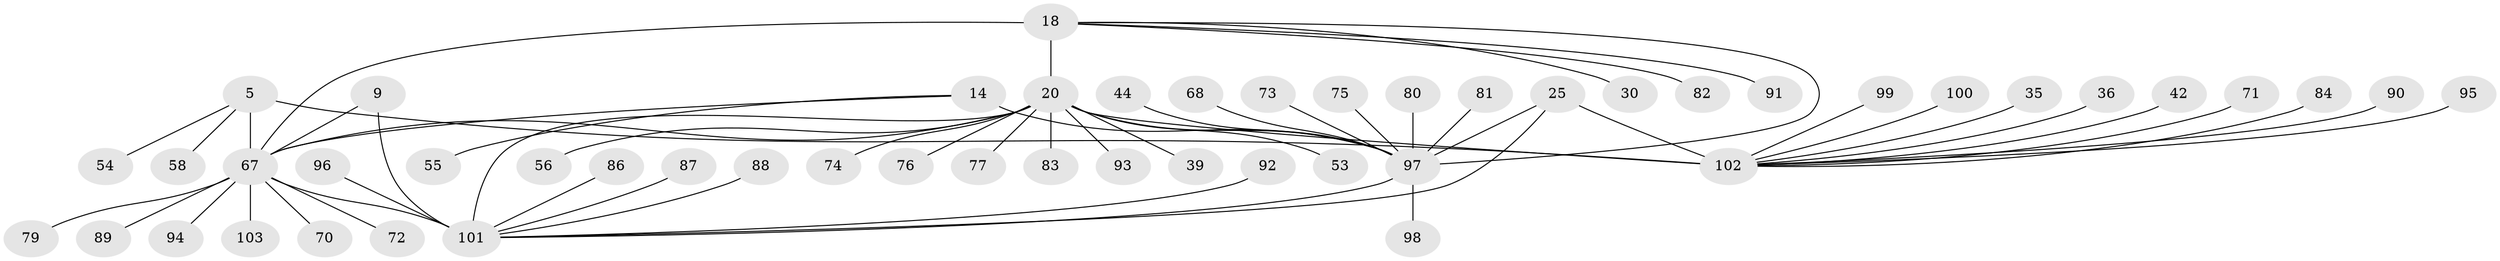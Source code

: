 // original degree distribution, {6: 0.04854368932038835, 8: 0.02912621359223301, 14: 0.019417475728155338, 5: 0.038834951456310676, 7: 0.038834951456310676, 4: 0.02912621359223301, 12: 0.019417475728155338, 9: 0.02912621359223301, 1: 0.5922330097087378, 2: 0.13592233009708737, 3: 0.019417475728155338}
// Generated by graph-tools (version 1.1) at 2025/56/03/09/25 04:56:01]
// undirected, 51 vertices, 59 edges
graph export_dot {
graph [start="1"]
  node [color=gray90,style=filled];
  5 [super="+1"];
  9 [super="+8"];
  14 [super="+12"];
  18 [super="+17"];
  20 [super="+19+16"];
  25 [super="+23"];
  30;
  35 [super="+31"];
  36;
  39;
  42;
  44;
  53;
  54 [super="+50"];
  55;
  56;
  58;
  67 [super="+57+66+65"];
  68;
  70;
  71;
  72;
  73;
  74;
  75;
  76;
  77;
  79;
  80;
  81;
  82;
  83;
  84 [super="+60"];
  86;
  87;
  88;
  89;
  90;
  91;
  92;
  93;
  94;
  95;
  96 [super="+27"];
  97 [super="+61+78+13+15+37+38+46+41+43"];
  98;
  99;
  100;
  101 [super="+64+10+45+49+63+85+7+48"];
  102 [super="+69+22+26+24+32+34"];
  103 [super="+62"];
  5 -- 58;
  5 -- 54;
  5 -- 102;
  5 -- 67 [weight=7];
  9 -- 101 [weight=6];
  9 -- 67;
  14 -- 55;
  14 -- 97 [weight=6];
  14 -- 67;
  18 -- 20 [weight=6];
  18 -- 91;
  18 -- 82;
  18 -- 30;
  18 -- 67;
  18 -- 97;
  20 -- 39;
  20 -- 56;
  20 -- 83;
  20 -- 102 [weight=2];
  20 -- 74;
  20 -- 53;
  20 -- 93;
  20 -- 76;
  20 -- 77;
  20 -- 101;
  20 -- 97 [weight=2];
  20 -- 67;
  25 -- 102 [weight=6];
  25 -- 97;
  25 -- 101;
  35 -- 102;
  36 -- 102;
  42 -- 102;
  44 -- 97;
  67 -- 101;
  67 -- 70;
  67 -- 103;
  67 -- 72;
  67 -- 79;
  67 -- 89;
  67 -- 94;
  68 -- 97;
  71 -- 102;
  73 -- 97;
  75 -- 97;
  80 -- 97;
  81 -- 97;
  84 -- 102;
  86 -- 101;
  87 -- 101;
  88 -- 101;
  90 -- 102;
  92 -- 101;
  95 -- 102;
  96 -- 101;
  97 -- 101;
  97 -- 98;
  99 -- 102;
  100 -- 102;
}
